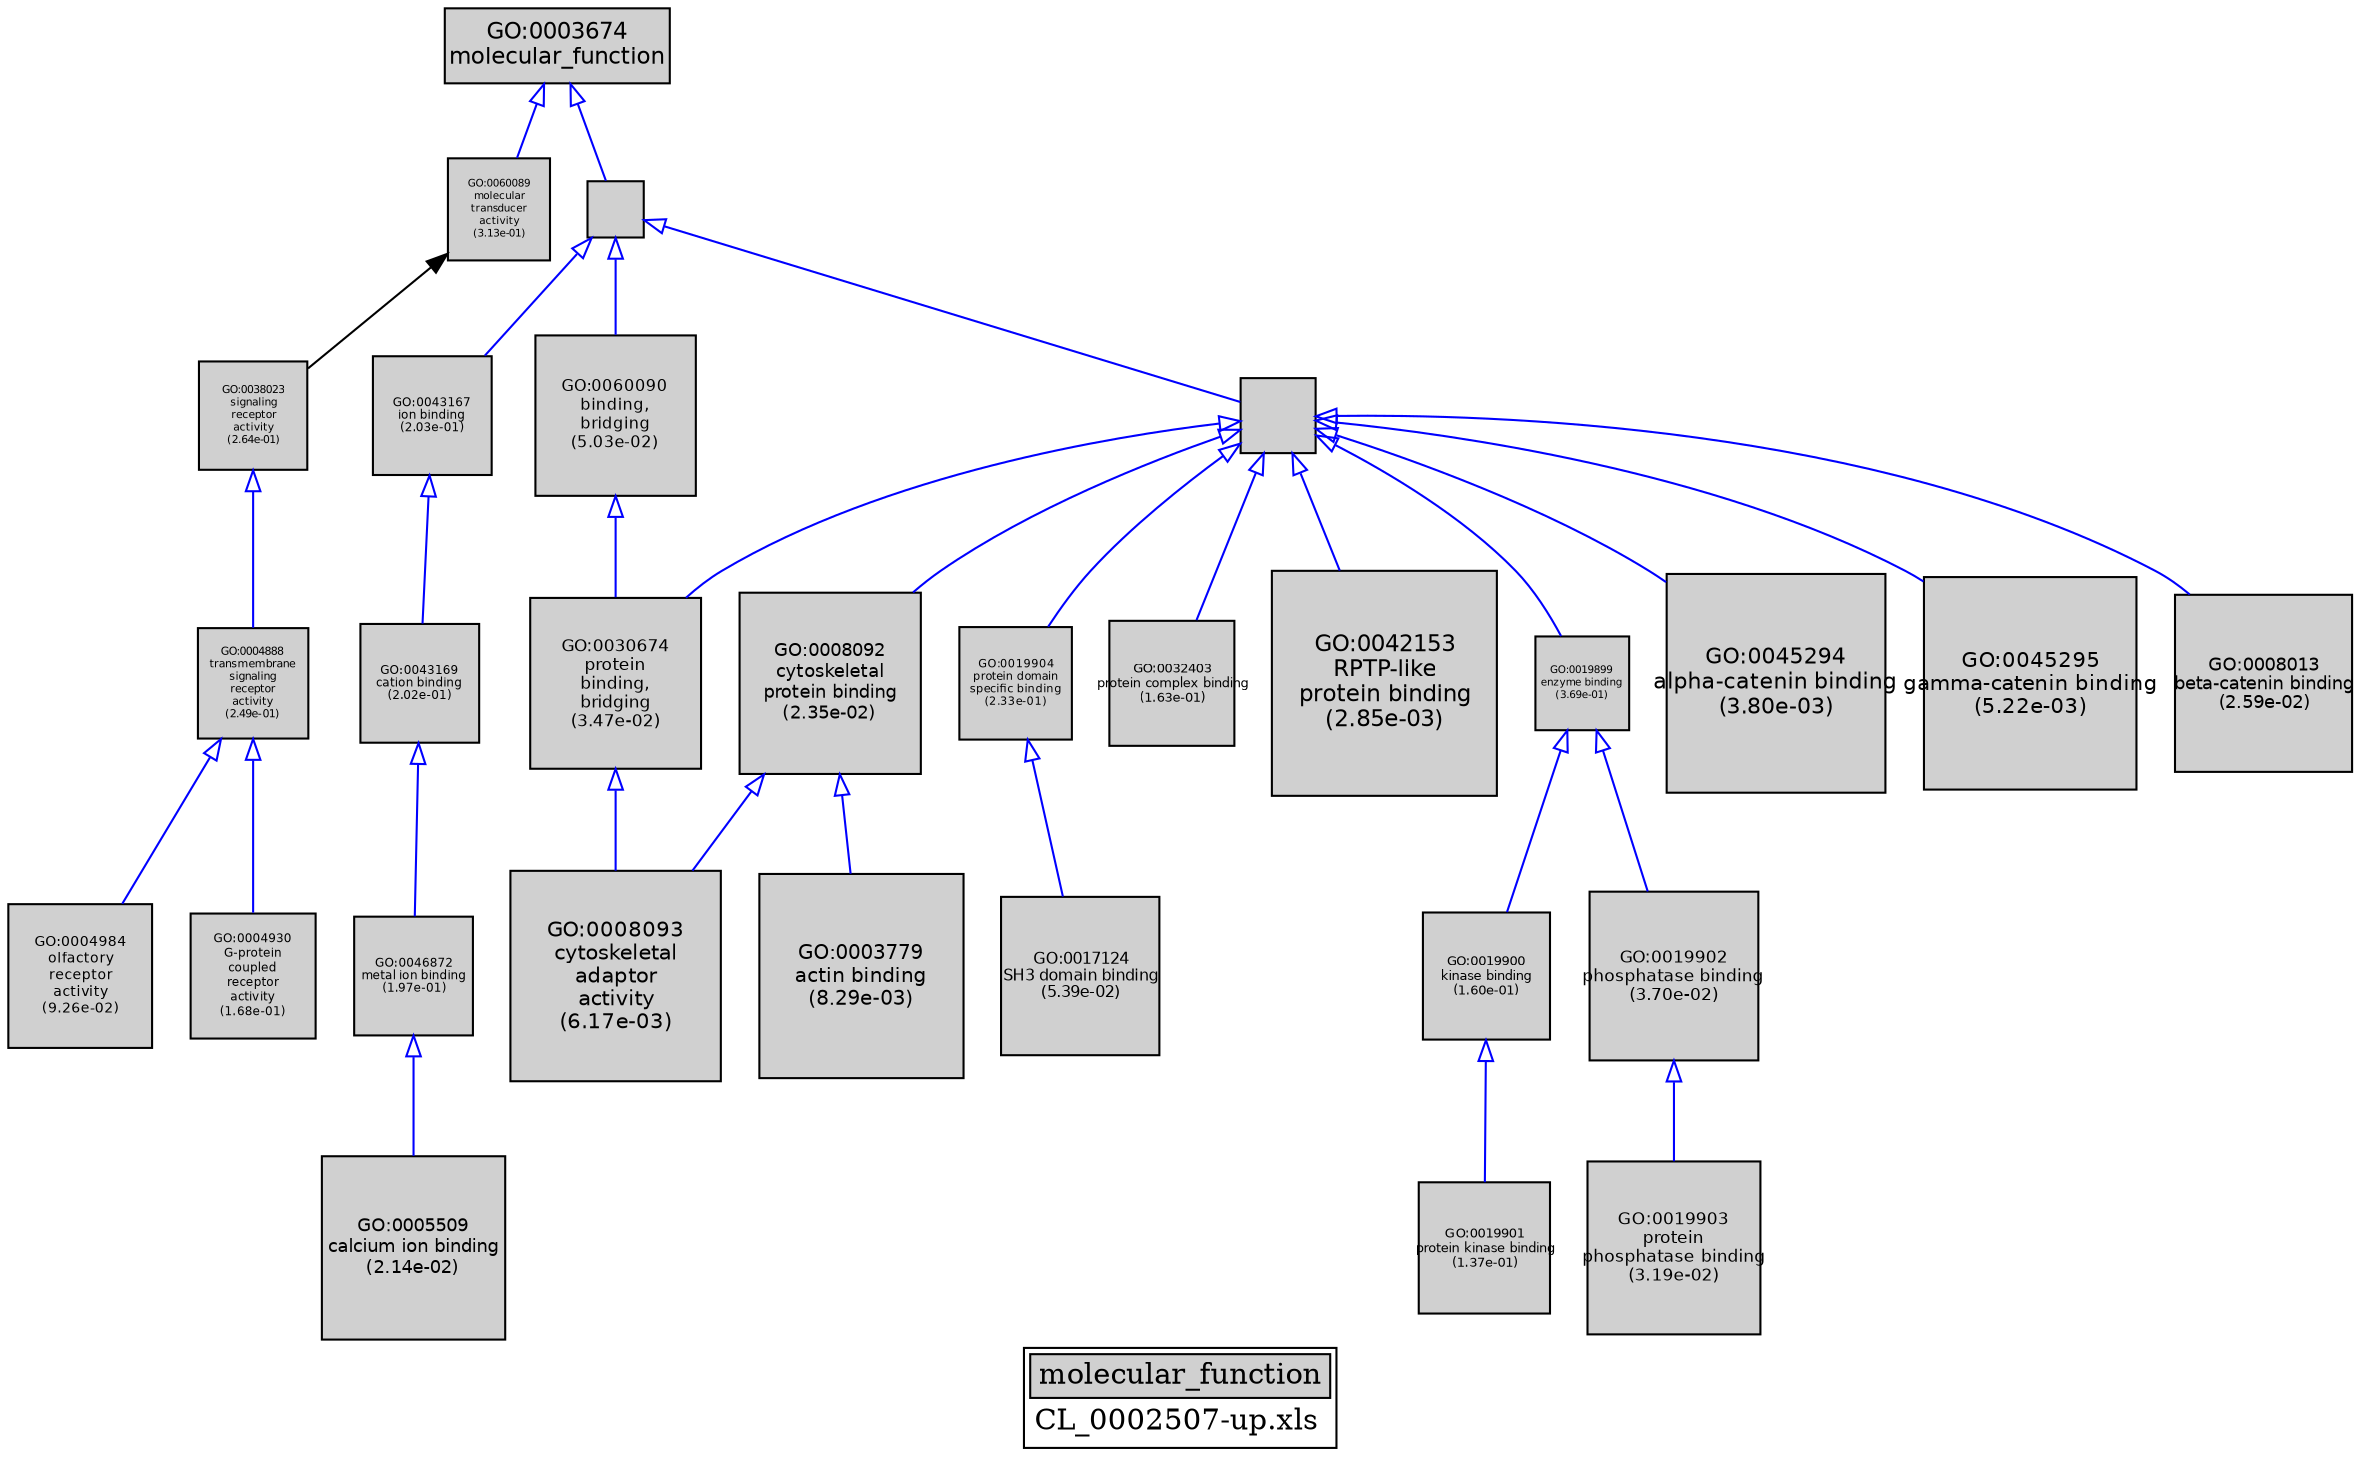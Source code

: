digraph "molecular_function" {
graph [ bgcolor = "#FFFFFF", label = <<TABLE COLOR="black" BGCOLOR="white"><TR><TD COLSPAN="2" BGCOLOR="#D0D0D0"><FONT COLOR="black">molecular_function</FONT></TD></TR><TR><TD BORDER="0">CL_0002507-up.xls</TD></TR></TABLE>> ];
node [ fontname = "Helvetica" ];

subgraph "nodes" {

node [ style = "filled", fixedsize = "true", width = 1, shape = "box", fontsize = 9, fillcolor = "#D0D0D0", fontcolor = "black", color = "black" ];

"GO:0042153" [ URL = "#GO:0042153", label = <<TABLE BORDER="0"><TR><TD>GO:0042153<BR/>RPTP-like<BR/>protein binding<BR/>(2.85e-03)</TD></TR></TABLE>>, width = 1.5, shape = "box", fontsize = 10.8, height = 1.5 ];
"GO:0019899" [ URL = "#GO:0019899", label = <<TABLE BORDER="0"><TR><TD>GO:0019899<BR/>enzyme binding<BR/>(3.69e-01)</TD></TR></TABLE>>, width = 0.625517094388, shape = "box", fontsize = 5.0, height = 0.625517094388 ];
"GO:0038023" [ URL = "#GO:0038023", label = <<TABLE BORDER="0"><TR><TD>GO:0038023<BR/>signaling<BR/>receptor<BR/>activity<BR/>(2.64e-01)</TD></TR></TABLE>>, width = 0.720225741764, shape = "box", fontsize = 5.1856253407, height = 0.720225741764 ];
"GO:0019900" [ URL = "#GO:0019900", label = <<TABLE BORDER="0"><TR><TD>GO:0019900<BR/>kinase binding<BR/>(1.60e-01)</TD></TR></TABLE>>, width = 0.842860092016, shape = "box", fontsize = 6.06859266251, height = 0.842860092016 ];
"GO:0046872" [ URL = "#GO:0046872", label = <<TABLE BORDER="0"><TR><TD>GO:0046872<BR/>metal ion binding<BR/>(1.97e-01)</TD></TR></TABLE>>, width = 0.794532501745, shape = "box", fontsize = 5.72063401256, height = 0.794532501745 ];
"GO:0019903" [ URL = "#GO:0019903", label = <<TABLE BORDER="0"><TR><TD>GO:0019903<BR/>protein<BR/>phosphatase binding<BR/>(3.19e-02)</TD></TR></TABLE>>, width = 1.15186846431, shape = "box", fontsize = 8.29345294304, height = 1.15186846431 ];
"GO:0003779" [ URL = "#GO:0003779", label = <<TABLE BORDER="0"><TR><TD>GO:0003779<BR/>actin binding<BR/>(8.29e-03)</TD></TR></TABLE>>, width = 1.35723529028, shape = "box", fontsize = 9.77209409001, height = 1.35723529028 ];
"GO:0008093" [ URL = "#GO:0008093", label = <<TABLE BORDER="0"><TR><TD>GO:0008093<BR/>cytoskeletal<BR/>adaptor<BR/>activity<BR/>(6.17e-03)</TD></TR></TABLE>>, width = 1.39820847326, shape = "box", fontsize = 10.0671010075, height = 1.39820847326 ];
"GO:0030674" [ URL = "#GO:0030674", label = <<TABLE BORDER="0"><TR><TD>GO:0030674<BR/>protein<BR/>binding,<BR/>bridging<BR/>(3.47e-02)</TD></TR></TABLE>>, width = 1.13795655177, shape = "box", fontsize = 8.19328717272, height = 1.13795655177 ];
"GO:0043169" [ URL = "#GO:0043169", label = <<TABLE BORDER="0"><TR><TD>GO:0043169<BR/>cation binding<BR/>(2.02e-01)</TD></TR></TABLE>>, width = 0.788466259091, shape = "box", fontsize = 5.67695706546, height = 0.788466259091 ];
"GO:0004984" [ URL = "#GO:0004984", label = <<TABLE BORDER="0"><TR><TD>GO:0004984<BR/>olfactory<BR/>receptor<BR/>activity<BR/>(9.26e-02)</TD></TR></TABLE>>, width = 0.958900691216, shape = "box", fontsize = 6.90408497675, height = 0.958900691216 ];
"GO:0005509" [ URL = "#GO:0005509", label = <<TABLE BORDER="0"><TR><TD>GO:0005509<BR/>calcium ion binding<BR/>(2.14e-02)</TD></TR></TABLE>>, width = 1.21604593012, shape = "box", fontsize = 8.75553069687, height = 1.21604593012 ];
"GO:0060090" [ URL = "#GO:0060090", label = <<TABLE BORDER="0"><TR><TD>GO:0060090<BR/>binding,<BR/>bridging<BR/>(5.03e-02)</TD></TR></TABLE>>, width = 1.07381137608, shape = "box", fontsize = 7.7314419078, height = 1.07381137608 ];
"GO:0003674" [ URL = "#GO:0003674", label = <<TABLE BORDER="0"><TR><TD>GO:0003674<BR/>molecular_function</TD></TR></TABLE>>, width = 1.5, shape = "box", fontsize = 10.8 ];
"GO:0060089" [ URL = "#GO:0060089", label = <<TABLE BORDER="0"><TR><TD>GO:0060089<BR/>molecular<BR/>transducer<BR/>activity<BR/>(3.13e-01)</TD></TR></TABLE>>, width = 0.674210958132, shape = "box", fontsize = 5.0, height = 0.674210958132 ];
"GO:0004888" [ URL = "#GO:0004888", label = <<TABLE BORDER="0"><TR><TD>GO:0004888<BR/>transmembrane<BR/>signaling<BR/>receptor<BR/>activity<BR/>(2.49e-01)</TD></TR></TABLE>>, width = 0.735426364788, shape = "box", fontsize = 5.29506982648, height = 0.735426364788 ];
"GO:0019902" [ URL = "#GO:0019902", label = <<TABLE BORDER="0"><TR><TD>GO:0019902<BR/>phosphatase binding<BR/>(3.70e-02)</TD></TR></TABLE>>, width = 1.12709407862, shape = "box", fontsize = 8.1150773661, height = 1.12709407862 ];
"GO:0045294" [ URL = "#GO:0045294", label = <<TABLE BORDER="0"><TR><TD>GO:0045294<BR/>alpha-catenin binding<BR/>(3.80e-03)</TD></TR></TABLE>>, width = 1.46293775827, shape = "box", fontsize = 10.5331518595, height = 1.46293775827 ];
"GO:0045295" [ URL = "#GO:0045295", label = <<TABLE BORDER="0"><TR><TD>GO:0045295<BR/>gamma-catenin binding<BR/>(5.22e-03)</TD></TR></TABLE>>, width = 1.42080574339, shape = "box", fontsize = 10.2298013524, height = 1.42080574339 ];
"GO:0008013" [ URL = "#GO:0008013", label = <<TABLE BORDER="0"><TR><TD>GO:0008013<BR/>beta-catenin binding<BR/>(2.59e-02)</TD></TR></TABLE>>, width = 1.18612586369, shape = "box", fontsize = 8.5401062186, height = 1.18612586369 ];
"GO:0017124" [ URL = "#GO:0017124", label = <<TABLE BORDER="0"><TR><TD>GO:0017124<BR/>SH3 domain binding<BR/>(5.39e-02)</TD></TR></TABLE>>, width = 1.06130912813, shape = "box", fontsize = 7.64142572255, height = 1.06130912813 ];
"GO:0005515" [ URL = "#GO:0005515", label = "", width = 0.494352979059, shape = "box", height = 0.494352979059 ];
"GO:0019904" [ URL = "#GO:0019904", label = <<TABLE BORDER="0"><TR><TD>GO:0019904<BR/>protein domain<BR/>specific binding<BR/>(2.33e-01)</TD></TR></TABLE>>, width = 0.752497485073, shape = "box", fontsize = 5.41798189253, height = 0.752497485073 ];
"GO:0043167" [ URL = "#GO:0043167", label = <<TABLE BORDER="0"><TR><TD>GO:0043167<BR/>ion binding<BR/>(2.03e-01)</TD></TR></TABLE>>, width = 0.786560859849, shape = "box", fontsize = 5.66323819091, height = 0.786560859849 ];
"GO:0019901" [ URL = "#GO:0019901", label = <<TABLE BORDER="0"><TR><TD>GO:0019901<BR/>protein kinase binding<BR/>(1.37e-01)</TD></TR></TABLE>>, width = 0.877015001051, shape = "box", fontsize = 6.31450800757, height = 0.877015001051 ];
"GO:0004930" [ URL = "#GO:0004930", label = <<TABLE BORDER="0"><TR><TD>GO:0004930<BR/>G-protein<BR/>coupled<BR/>receptor<BR/>activity<BR/>(1.68e-01)</TD></TR></TABLE>>, width = 0.831914616982, shape = "box", fontsize = 5.98978524227, height = 0.831914616982 ];
"GO:0008092" [ URL = "#GO:0008092", label = <<TABLE BORDER="0"><TR><TD>GO:0008092<BR/>cytoskeletal<BR/>protein binding<BR/>(2.35e-02)</TD></TR></TABLE>>, width = 1.2014463792, shape = "box", fontsize = 8.65041393022, height = 1.2014463792 ];
"GO:0005488" [ URL = "#GO:0005488", label = "", width = 0.376449726839, shape = "box", height = 0.376449726839 ];
"GO:0032403" [ URL = "#GO:0032403", label = <<TABLE BORDER="0"><TR><TD>GO:0032403<BR/>protein complex binding<BR/>(1.63e-01)</TD></TR></TABLE>>, width = 0.838257411159, shape = "box", fontsize = 6.03545336035, height = 0.838257411159 ];
}
subgraph "edges" {


edge [ dir = "back", weight = 1 ];
subgraph "regulates" {


edge [ color = "cyan", arrowtail = "none" ];
subgraph "positive" {


edge [ color = "green", arrowtail = "vee" ];
}
subgraph "negative" {


edge [ color = "red", arrowtail = "tee" ];
}
}
subgraph "part_of" {


edge [ color = "purple", arrowtail = "diamond", weight = 2.5 ];
}
subgraph "is_a" {


edge [ color = "blue", arrowtail = "empty", weight = 5.0 ];
"GO:0043167" -> "GO:0043169";
"GO:0019899" -> "GO:0019902";
"GO:0038023" -> "GO:0004888";
"GO:0005515" -> "GO:0045295";
"GO:0005515" -> "GO:0042153";
"GO:0019902" -> "GO:0019903";
"GO:0005515" -> "GO:0045294";
"GO:0005515" -> "GO:0008013";
"GO:0005515" -> "GO:0032403";
"GO:0043169" -> "GO:0046872";
"GO:0008092" -> "GO:0003779";
"GO:0019904" -> "GO:0017124";
"GO:0046872" -> "GO:0005509";
"GO:0030674" -> "GO:0008093";
"GO:0003674" -> "GO:0060089";
"GO:0005488" -> "GO:0005515";
"GO:0004888" -> "GO:0004930";
"GO:0008092" -> "GO:0008093";
"GO:0005515" -> "GO:0008092";
"GO:0019900" -> "GO:0019901";
"GO:0060090" -> "GO:0030674";
"GO:0005515" -> "GO:0030674";
"GO:0004888" -> "GO:0004984";
"GO:0005488" -> "GO:0060090";
"GO:0005515" -> "GO:0019904";
"GO:0005488" -> "GO:0043167";
"GO:0019899" -> "GO:0019900";
"GO:0005515" -> "GO:0019899";
"GO:0003674" -> "GO:0005488";
}
"GO:0060089" -> "GO:0038023";
}
}
